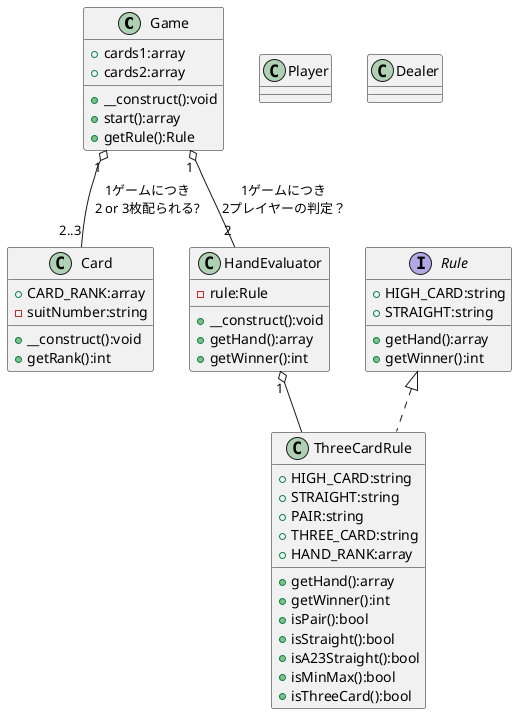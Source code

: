 @startuml


class Game {
  +cards1:array
  +cards2:array
  +__construct():void
  +start():array
  +getRule():Rule

}

class Player {

}

class Dealer {

}

class Card {
  +CARD_RANK:array
  -suitNumber:string
  +__construct():void
  +getRank():int
}
class HandEvaluator {
  -rule:Rule
  +__construct():void
  +getHand():array
  +getWinner():int
}

interface Rule {
  +HIGH_CARD:string
  +STRAIGHT:string
  +getHand():array
  +getWinner():int
}


class ThreeCardRule implements Rule {
  +HIGH_CARD:string
  +STRAIGHT:string
  +PAIR:string
  +THREE_CARD:string
  +HAND_RANK:array
  +getHand():array
  +getWinner():int
  +isPair():bool
  +isStraight():bool
  +isA23Straight():bool
  +isMinMax():bool
  +isThreeCard():bool
}

Game "1" o-- "2..3" Card:1ゲームにつき\n2 or 3枚配られる?
Game "1" o-- "2" HandEvaluator:1ゲームにつき\n2プレイヤーの判定？
HandEvaluator "1" o-- ThreeCardRule


@enduml
